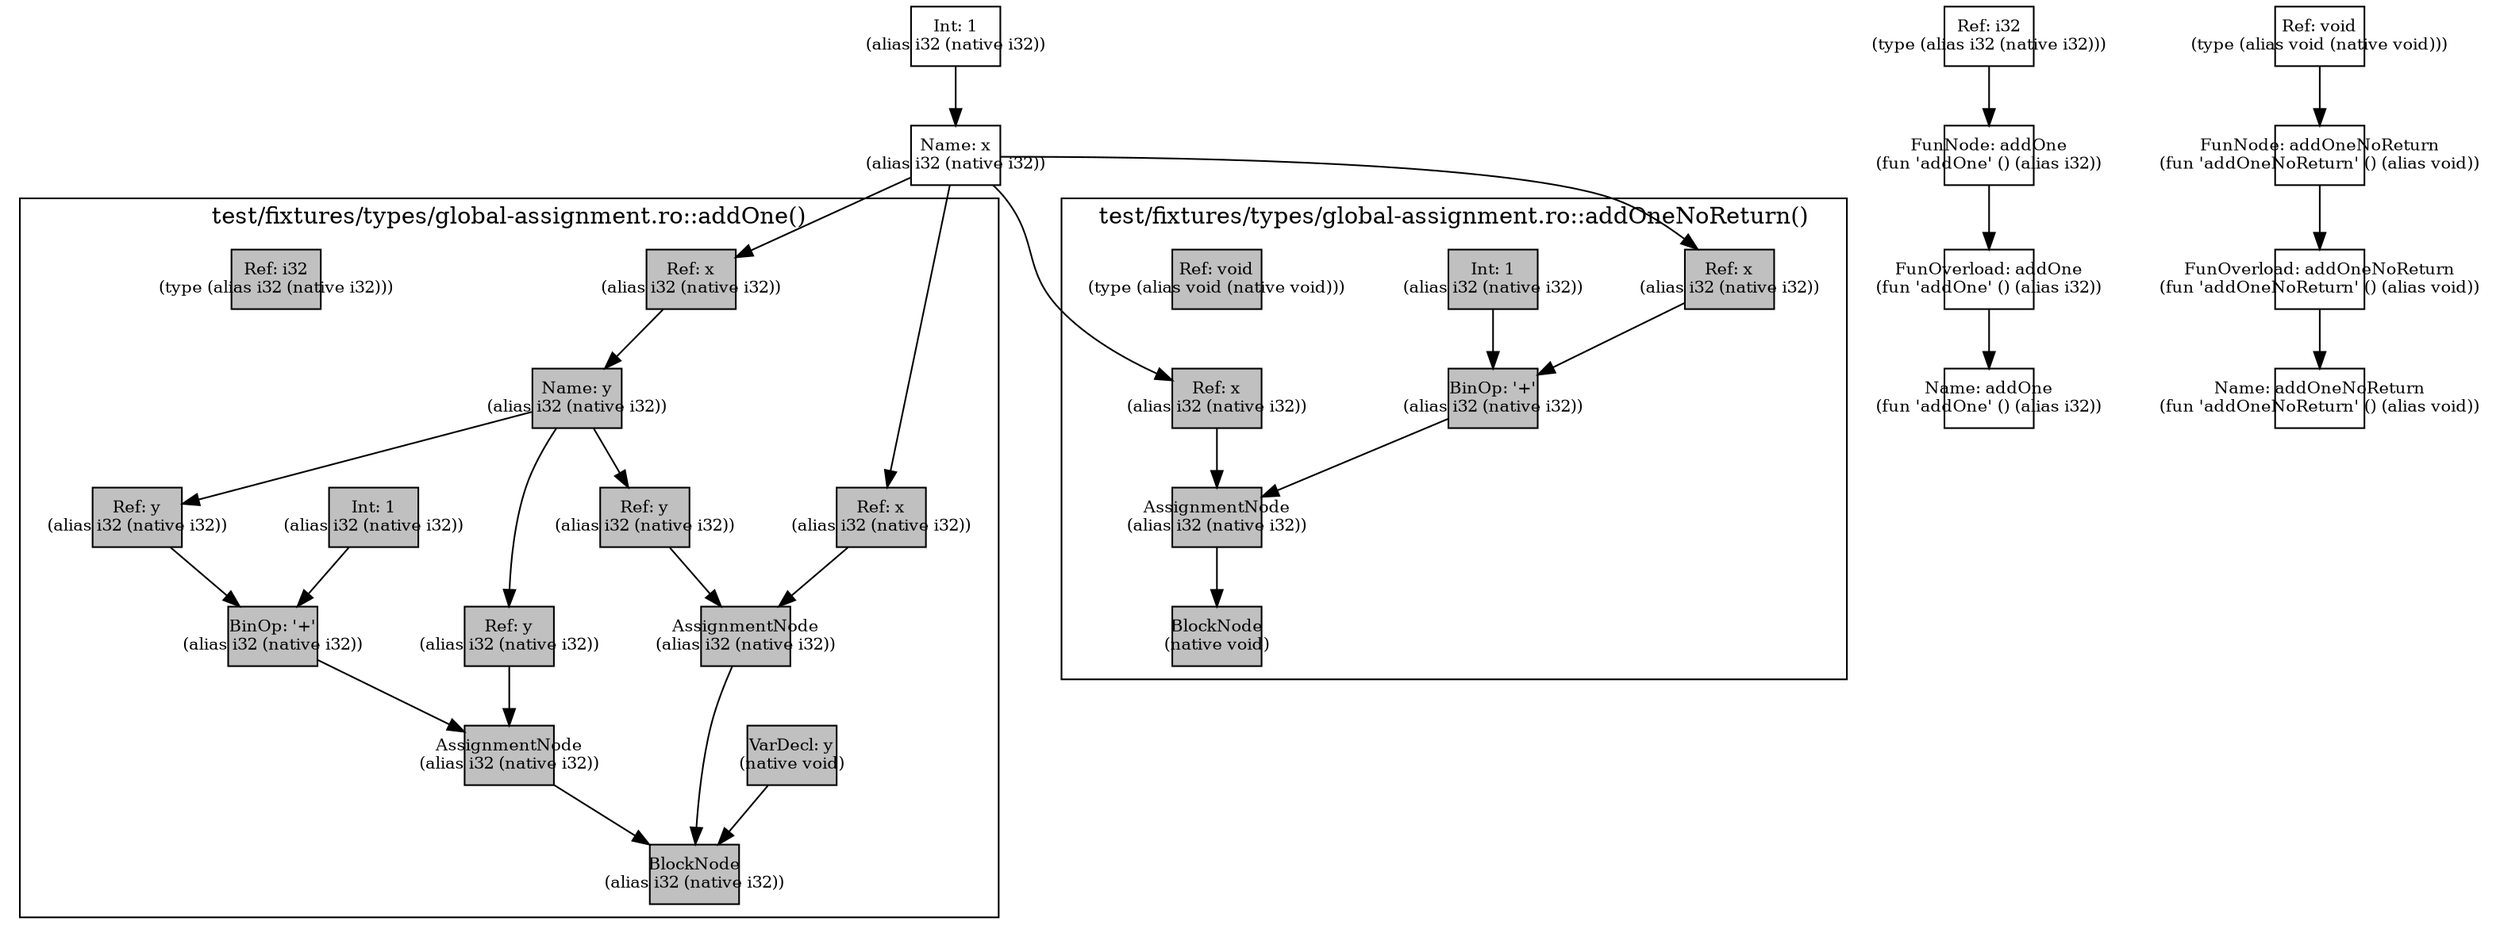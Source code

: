 digraph Document {
  node [shape=box,fixedsize=shape fontsize=10]
  1 [label="Name: x\n(alias i32 (native i32))", fillcolor=grey];
  2 [label="Int: 1\n(alias i32 (native i32))", fillcolor=grey];
  3 [label="FunOverload: addOne\n(fun 'addOne' () (alias i32))", fillcolor=grey];
  4 [label="FunNode: addOne\n(fun 'addOne' () (alias i32))", fillcolor=grey];
  5 [label="Ref: i32\n(type (alias i32 (native i32)))", fillcolor=grey];
  6 [label="Name: addOne\n(fun 'addOne' () (alias i32))", fillcolor=grey];
  7 [label="FunOverload: addOneNoReturn\n(fun 'addOneNoReturn' () (alias void))", fillcolor=grey];
  8 [label="FunNode: addOneNoReturn\n(fun 'addOneNoReturn' () (alias void))", fillcolor=grey];
  9 [label="Ref: void\n(type (alias void (native void)))", fillcolor=grey];
  10 [label="Name: addOneNoReturn\n(fun 'addOneNoReturn' () (alias void))", fillcolor=grey];
  subgraph cluster0 {
    node [style=filled, fillcolor=grey];
    11 [label="BlockNode\n(alias i32 (native i32))", fillcolor=grey];
    12 [label="VarDecl: y\n(native void)", fillcolor=grey];
    13 [label="Name: y\n(alias i32 (native i32))", fillcolor=grey];
    14 [label="Ref: x\n(alias i32 (native i32))", fillcolor=grey];
    15 [label="AssignmentNode\n(alias i32 (native i32))", fillcolor=grey];
    16 [label="Ref: y\n(alias i32 (native i32))", fillcolor=grey];
    17 [label="BinOp: '+'\n(alias i32 (native i32))", fillcolor=grey];
    18 [label="Ref: y\n(alias i32 (native i32))", fillcolor=grey];
    19 [label="Int: 1\n(alias i32 (native i32))", fillcolor=grey];
    20 [label="AssignmentNode\n(alias i32 (native i32))", fillcolor=grey];
    21 [label="Ref: x\n(alias i32 (native i32))", fillcolor=grey];
    22 [label="Ref: y\n(alias i32 (native i32))", fillcolor=grey];
    23 [label="Ref: i32\n(type (alias i32 (native i32)))", fillcolor=grey];
    12 -> 11[taillabel="" labeldistance="1" fontname="times  italic" fontsize = 10 color="black" ];
    13 -> 16[taillabel="" labeldistance="1" fontname="times  italic" fontsize = 10 color="black" ];
    13 -> 18[taillabel="" labeldistance="1" fontname="times  italic" fontsize = 10 color="black" ];
    13 -> 22[taillabel="" labeldistance="1" fontname="times  italic" fontsize = 10 color="black" ];
    14 -> 13[taillabel="" labeldistance="1" fontname="times  italic" fontsize = 10 color="black" ];
    15 -> 11[taillabel="" labeldistance="1" fontname="times  italic" fontsize = 10 color="black" ];
    16 -> 15[taillabel="" labeldistance="1" fontname="times  italic" fontsize = 10 color="black" ];
    17 -> 15[taillabel="" labeldistance="1" fontname="times  italic" fontsize = 10 color="black" ];
    18 -> 17[taillabel="" labeldistance="1" fontname="times  italic" fontsize = 10 color="black" ];
    19 -> 17[taillabel="" labeldistance="1" fontname="times  italic" fontsize = 10 color="black" ];
    20 -> 11[taillabel="" labeldistance="1" fontname="times  italic" fontsize = 10 color="black" ];
    21 -> 20[taillabel="" labeldistance="1" fontname="times  italic" fontsize = 10 color="black" ];
    22 -> 20[taillabel="" labeldistance="1" fontname="times  italic" fontsize = 10 color="black" ];
  label = "test/fixtures/types/global-assignment.ro::addOne()";
}
  subgraph cluster1 {
    node [style=filled, fillcolor=grey];
    24 [label="BlockNode\n(native void)", fillcolor=grey];
    25 [label="AssignmentNode\n(alias i32 (native i32))", fillcolor=grey];
    26 [label="Ref: x\n(alias i32 (native i32))", fillcolor=grey];
    27 [label="BinOp: '+'\n(alias i32 (native i32))", fillcolor=grey];
    28 [label="Ref: x\n(alias i32 (native i32))", fillcolor=grey];
    29 [label="Int: 1\n(alias i32 (native i32))", fillcolor=grey];
    30 [label="Ref: void\n(type (alias void (native void)))", fillcolor=grey];
    25 -> 24[taillabel="" labeldistance="1" fontname="times  italic" fontsize = 10 color="black" ];
    26 -> 25[taillabel="" labeldistance="1" fontname="times  italic" fontsize = 10 color="black" ];
    27 -> 25[taillabel="" labeldistance="1" fontname="times  italic" fontsize = 10 color="black" ];
    28 -> 27[taillabel="" labeldistance="1" fontname="times  italic" fontsize = 10 color="black" ];
    29 -> 27[taillabel="" labeldistance="1" fontname="times  italic" fontsize = 10 color="black" ];
  label = "test/fixtures/types/global-assignment.ro::addOneNoReturn()";
}
  1 -> 14[taillabel="" labeldistance="1" fontname="times  italic" fontsize = 10 color="black" ];
  1 -> 21[taillabel="" labeldistance="1" fontname="times  italic" fontsize = 10 color="black" ];
  1 -> 26[taillabel="" labeldistance="1" fontname="times  italic" fontsize = 10 color="black" ];
  1 -> 28[taillabel="" labeldistance="1" fontname="times  italic" fontsize = 10 color="black" ];
  2 -> 1[taillabel="" labeldistance="1" fontname="times  italic" fontsize = 10 color="black" ];
  3 -> 6[taillabel="" labeldistance="1" fontname="times  italic" fontsize = 10 color="black" ];
  4 -> 3[taillabel="" labeldistance="1" fontname="times  italic" fontsize = 10 color="black" ];
  5 -> 4[taillabel="" labeldistance="1" fontname="times  italic" fontsize = 10 color="black" ];
  7 -> 10[taillabel="" labeldistance="1" fontname="times  italic" fontsize = 10 color="black" ];
  8 -> 7[taillabel="" labeldistance="1" fontname="times  italic" fontsize = 10 color="black" ];
  9 -> 8[taillabel="" labeldistance="1" fontname="times  italic" fontsize = 10 color="black" ];
  label="";
}
